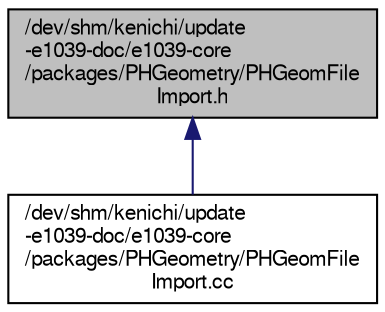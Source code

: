 digraph "/dev/shm/kenichi/update-e1039-doc/e1039-core/packages/PHGeometry/PHGeomFileImport.h"
{
  bgcolor="transparent";
  edge [fontname="FreeSans",fontsize="10",labelfontname="FreeSans",labelfontsize="10"];
  node [fontname="FreeSans",fontsize="10",shape=record];
  Node1 [label="/dev/shm/kenichi/update\l-e1039-doc/e1039-core\l/packages/PHGeometry/PHGeomFile\lImport.h",height=0.2,width=0.4,color="black", fillcolor="grey75", style="filled" fontcolor="black"];
  Node1 -> Node2 [dir="back",color="midnightblue",fontsize="10",style="solid",fontname="FreeSans"];
  Node2 [label="/dev/shm/kenichi/update\l-e1039-doc/e1039-core\l/packages/PHGeometry/PHGeomFile\lImport.cc",height=0.2,width=0.4,color="black",URL="$d6/db1/PHGeomFileImport_8cc.html"];
}
